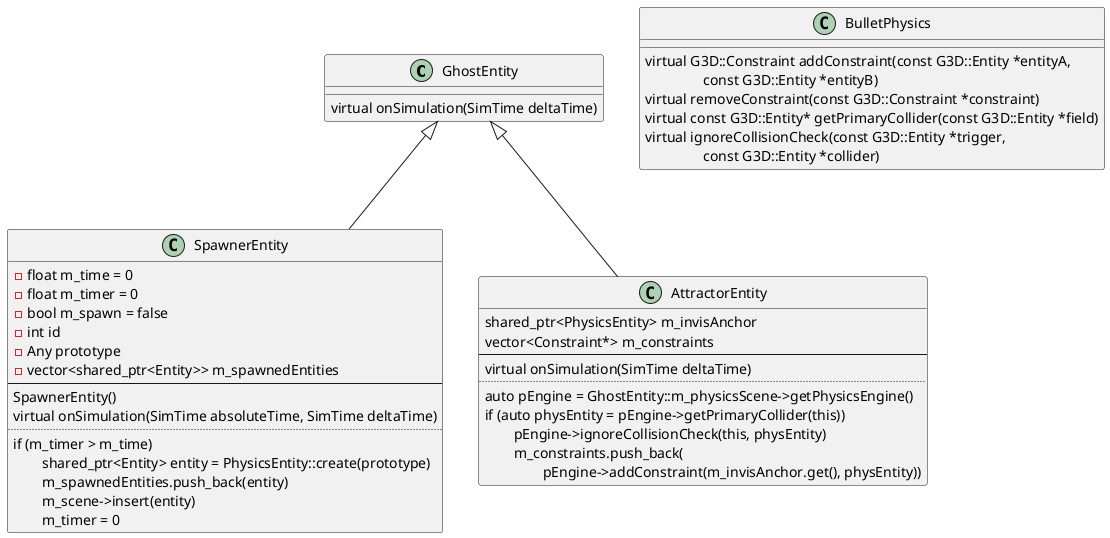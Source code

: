 @startuml
skinparam backgroundcolor transparent

class GhostEntity {
    virtual onSimulation(SimTime deltaTime)
}

class SpawnerEntity {
    -float m_time = 0
    -float m_timer = 0
    -bool m_spawn = false
    -int id
    -Any prototype
    -vector<shared_ptr<Entity>> m_spawnedEntities
    --
    SpawnerEntity()
    virtual onSimulation(SimTime absoluteTime, SimTime deltaTime)
    ..
    if (m_timer > m_time) 
\tshared_ptr<Entity> entity = PhysicsEntity::create(prototype)
\tm_spawnedEntities.push_back(entity)
\tm_scene->insert(entity)
\tm_timer = 0
}

class AttractorEntity {
    shared_ptr<PhysicsEntity> m_invisAnchor
    vector<Constraint*> m_constraints
    --
    virtual onSimulation(SimTime deltaTime)
    ..
    auto pEngine = GhostEntity::m_physicsScene->getPhysicsEngine()
    if (auto physEntity = pEngine->getPrimaryCollider(this))
\tpEngine->ignoreCollisionCheck(this, physEntity)
\tm_constraints.push_back(
\t\tpEngine->addConstraint(m_invisAnchor.get(), physEntity))
}

GhostEntity <|-- SpawnerEntity 
GhostEntity <|-- AttractorEntity 

class BulletPhysics {
    virtual G3D::Constraint addConstraint(const G3D::Entity *entityA,
\t\tconst G3D::Entity *entityB)
    virtual removeConstraint(const G3D::Constraint *constraint)
    virtual const G3D::Entity* getPrimaryCollider(const G3D::Entity *field)
    virtual ignoreCollisionCheck(const G3D::Entity *trigger,
\t\tconst G3D::Entity *collider)
}

@enduml
